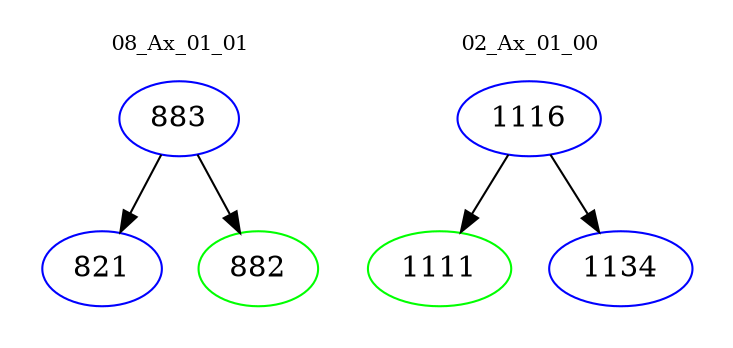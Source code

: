 digraph{
subgraph cluster_0 {
color = white
label = "08_Ax_01_01";
fontsize=10;
T0_883 [label="883", color="blue"]
T0_883 -> T0_821 [color="black"]
T0_821 [label="821", color="blue"]
T0_883 -> T0_882 [color="black"]
T0_882 [label="882", color="green"]
}
subgraph cluster_1 {
color = white
label = "02_Ax_01_00";
fontsize=10;
T1_1116 [label="1116", color="blue"]
T1_1116 -> T1_1111 [color="black"]
T1_1111 [label="1111", color="green"]
T1_1116 -> T1_1134 [color="black"]
T1_1134 [label="1134", color="blue"]
}
}

